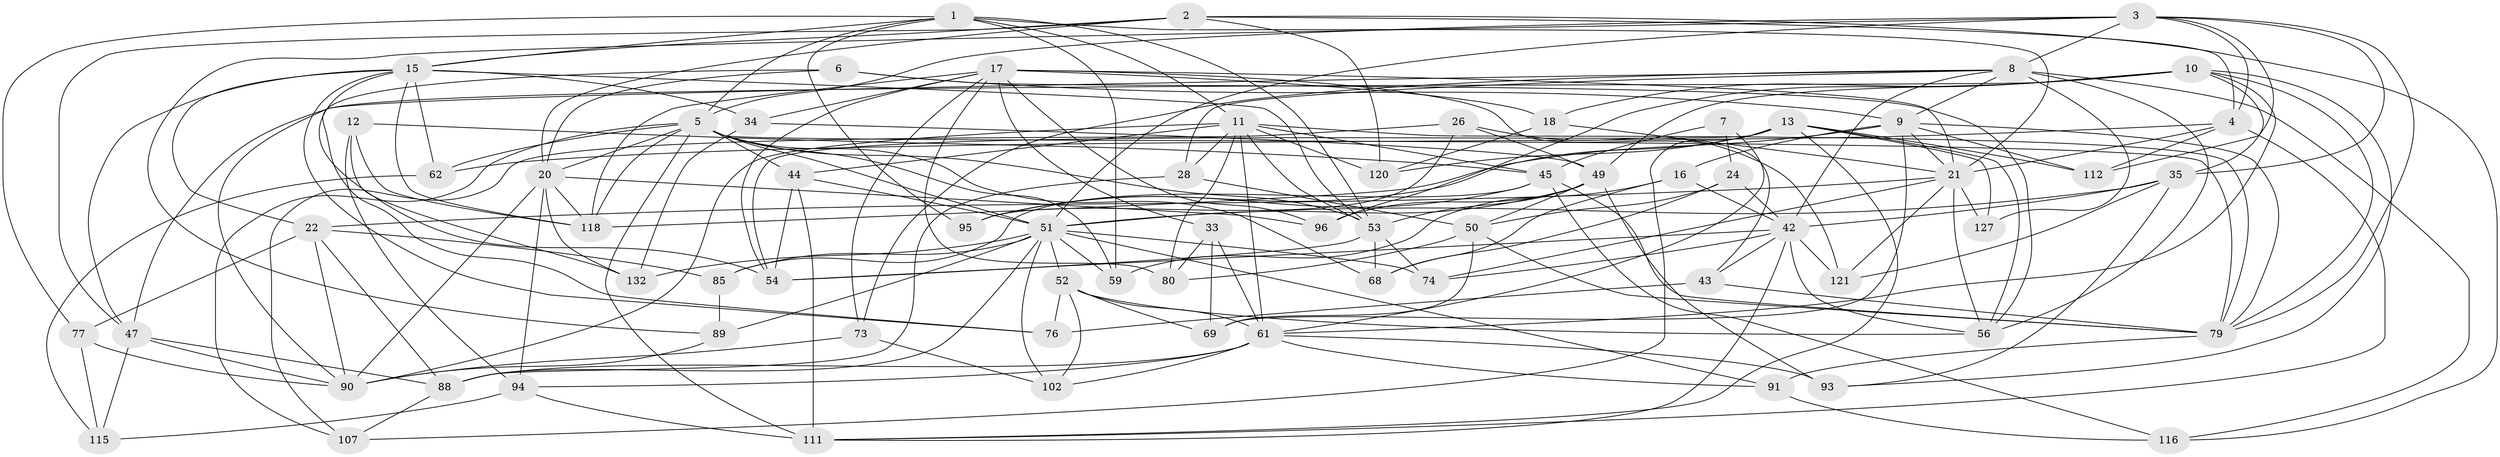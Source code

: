 // original degree distribution, {4: 1.0}
// Generated by graph-tools (version 1.1) at 2025/16/03/09/25 04:16:14]
// undirected, 69 vertices, 202 edges
graph export_dot {
graph [start="1"]
  node [color=gray90,style=filled];
  1 [super="+48+57"];
  2 [super="+37"];
  3 [super="+70+64"];
  4 [super="+135"];
  5 [super="+27+109"];
  6;
  7;
  8 [super="+40"];
  9 [super="+32+72"];
  10 [super="+122"];
  11 [super="+14"];
  12;
  13 [super="+30+41"];
  15 [super="+101+75"];
  16;
  17 [super="+19+31"];
  18;
  20 [super="+23"];
  21 [super="+25+38"];
  22 [super="+82"];
  24;
  26;
  28;
  33;
  34;
  35 [super="+36"];
  42 [super="+46+83+113"];
  43;
  44 [super="+114"];
  45 [super="+65+126"];
  47 [super="+129"];
  49 [super="+104+105"];
  50 [super="+78"];
  51 [super="+71+99+84"];
  52 [super="+58"];
  53 [super="+60"];
  54 [super="+136"];
  56 [super="+81"];
  59;
  61 [super="+67+66"];
  62;
  68;
  69;
  73;
  74;
  76;
  77;
  79 [super="+110"];
  80;
  85;
  88 [super="+106"];
  89;
  90 [super="+128+119"];
  91;
  93;
  94 [super="+131"];
  95;
  96;
  102;
  107;
  111 [super="+133+138"];
  112;
  115;
  116;
  118 [super="+125"];
  120;
  121;
  127;
  132;
  1 -- 95;
  1 -- 77;
  1 -- 5;
  1 -- 53;
  1 -- 11;
  1 -- 59;
  1 -- 15;
  1 -- 21;
  2 -- 20;
  2 -- 116;
  2 -- 120;
  2 -- 47;
  2 -- 15;
  2 -- 4;
  3 -- 89;
  3 -- 35;
  3 -- 112;
  3 -- 8;
  3 -- 5;
  3 -- 4;
  3 -- 79;
  3 -- 51;
  4 -- 62;
  4 -- 112;
  4 -- 111;
  4 -- 21;
  5 -- 62;
  5 -- 68;
  5 -- 107;
  5 -- 44;
  5 -- 111;
  5 -- 59;
  5 -- 118;
  5 -- 79 [weight=2];
  5 -- 53;
  5 -- 51;
  5 -- 20;
  6 -- 56;
  6 -- 9;
  6 -- 76;
  6 -- 20;
  7 -- 24;
  7 -- 61;
  7 -- 45 [weight=2];
  8 -- 116;
  8 -- 127 [weight=2];
  8 -- 9;
  8 -- 73;
  8 -- 42;
  8 -- 56;
  8 -- 90;
  8 -- 28;
  9 -- 112;
  9 -- 16;
  9 -- 69;
  9 -- 118;
  9 -- 79;
  9 -- 21;
  10 -- 35;
  10 -- 47;
  10 -- 96;
  10 -- 49;
  10 -- 18;
  10 -- 93;
  10 -- 61;
  10 -- 79;
  11 -- 120;
  11 -- 44;
  11 -- 45;
  11 -- 79;
  11 -- 80;
  11 -- 53;
  11 -- 90;
  11 -- 28;
  11 -- 61;
  12 -- 45;
  12 -- 118;
  12 -- 132;
  12 -- 94;
  13 -- 107;
  13 -- 120;
  13 -- 112;
  13 -- 95;
  13 -- 56;
  13 -- 127;
  13 -- 54;
  13 -- 111;
  15 -- 47;
  15 -- 54;
  15 -- 34;
  15 -- 22;
  15 -- 53;
  15 -- 118;
  15 -- 76;
  15 -- 62;
  16 -- 68;
  16 -- 59;
  16 -- 42;
  17 -- 33;
  17 -- 54;
  17 -- 80;
  17 -- 34;
  17 -- 43;
  17 -- 96;
  17 -- 18;
  17 -- 21;
  17 -- 118;
  17 -- 73;
  18 -- 120;
  18 -- 21;
  20 -- 90;
  20 -- 96;
  20 -- 132;
  20 -- 118;
  20 -- 94;
  21 -- 121;
  21 -- 22;
  21 -- 56;
  21 -- 74;
  21 -- 127;
  22 -- 77;
  22 -- 90;
  22 -- 88;
  22 -- 85;
  24 -- 68;
  24 -- 42;
  24 -- 50;
  26 -- 107;
  26 -- 95;
  26 -- 121;
  26 -- 49;
  28 -- 50;
  28 -- 88;
  33 -- 69;
  33 -- 80;
  33 -- 61;
  34 -- 132;
  34 -- 49;
  35 -- 51;
  35 -- 121;
  35 -- 42;
  35 -- 93;
  42 -- 121;
  42 -- 111;
  42 -- 56;
  42 -- 74;
  42 -- 43;
  42 -- 54;
  43 -- 76;
  43 -- 79;
  44 -- 54;
  44 -- 111 [weight=2];
  44 -- 51;
  45 -- 85;
  45 -- 95;
  45 -- 116;
  45 -- 79;
  47 -- 88;
  47 -- 90;
  47 -- 115;
  49 -- 93;
  49 -- 53;
  49 -- 96;
  49 -- 51;
  49 -- 50;
  50 -- 69;
  50 -- 80;
  50 -- 79;
  51 -- 74;
  51 -- 88;
  51 -- 89;
  51 -- 91;
  51 -- 132;
  51 -- 85;
  51 -- 102;
  51 -- 52;
  51 -- 59;
  52 -- 102;
  52 -- 69;
  52 -- 56;
  52 -- 76;
  52 -- 61;
  53 -- 68;
  53 -- 54;
  53 -- 74;
  61 -- 88;
  61 -- 93;
  61 -- 94;
  61 -- 91;
  61 -- 102;
  62 -- 115;
  73 -- 102;
  73 -- 90;
  77 -- 115;
  77 -- 90;
  79 -- 91;
  85 -- 89;
  88 -- 107;
  89 -- 90;
  91 -- 116;
  94 -- 115;
  94 -- 111 [weight=2];
}
